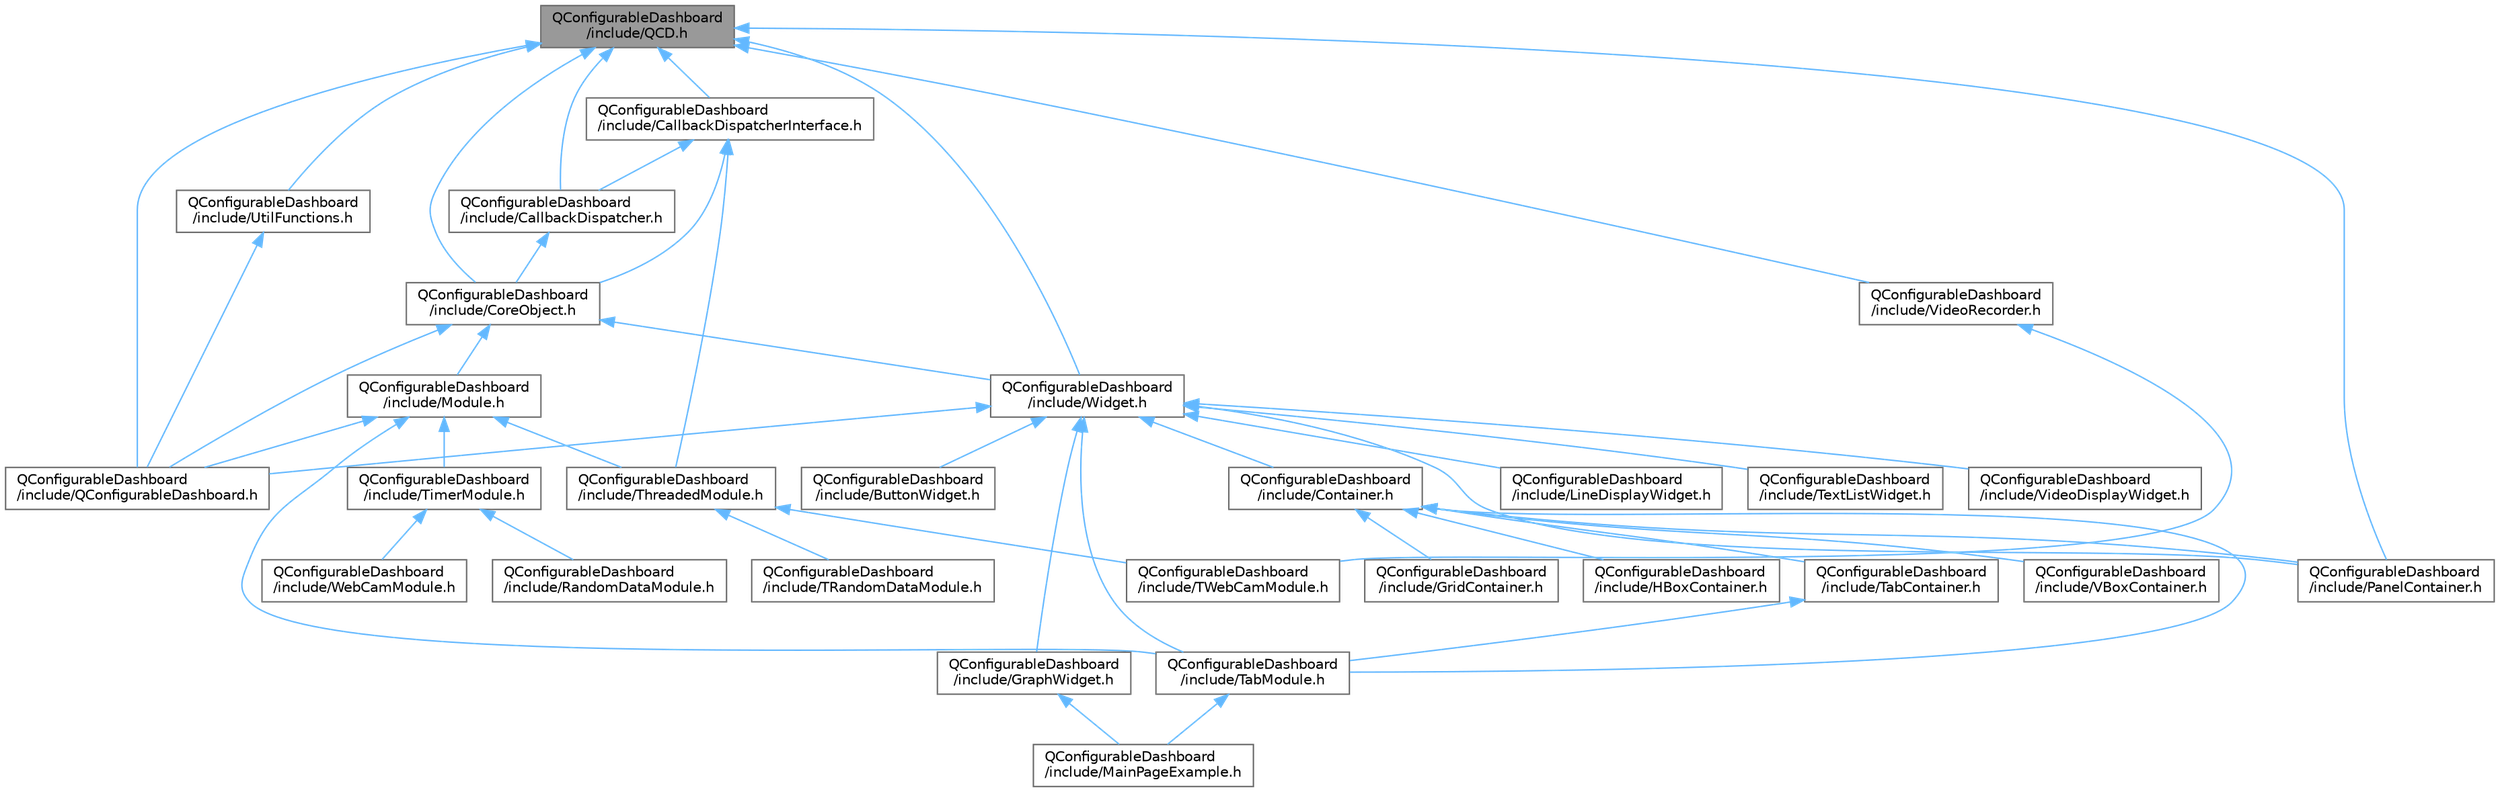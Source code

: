 digraph "QConfigurableDashboard/include/QCD.h"
{
 // LATEX_PDF_SIZE
  bgcolor="transparent";
  edge [fontname=Helvetica,fontsize=10,labelfontname=Helvetica,labelfontsize=10];
  node [fontname=Helvetica,fontsize=10,shape=box,height=0.2,width=0.4];
  Node1 [label="QConfigurableDashboard\l/include/QCD.h",height=0.2,width=0.4,color="gray40", fillcolor="grey60", style="filled", fontcolor="black",tooltip="Constants for QConfigurableDashboard."];
  Node1 -> Node2 [dir="back",color="steelblue1",style="solid"];
  Node2 [label="QConfigurableDashboard\l/include/CallbackDispatcher.h",height=0.2,width=0.4,color="grey40", fillcolor="white", style="filled",URL="$CallbackDispatcher_8h_source.html",tooltip=" "];
  Node2 -> Node3 [dir="back",color="steelblue1",style="solid"];
  Node3 [label="QConfigurableDashboard\l/include/CoreObject.h",height=0.2,width=0.4,color="grey40", fillcolor="white", style="filled",URL="$CoreObject_8h_source.html",tooltip=" "];
  Node3 -> Node4 [dir="back",color="steelblue1",style="solid"];
  Node4 [label="QConfigurableDashboard\l/include/Module.h",height=0.2,width=0.4,color="grey40", fillcolor="white", style="filled",URL="$Module_8h_source.html",tooltip=" "];
  Node4 -> Node5 [dir="back",color="steelblue1",style="solid"];
  Node5 [label="QConfigurableDashboard\l/include/QConfigurableDashboard.h",height=0.2,width=0.4,color="grey40", fillcolor="white", style="filled",URL="$QConfigurableDashboard_8h_source.html",tooltip=" "];
  Node4 -> Node6 [dir="back",color="steelblue1",style="solid"];
  Node6 [label="QConfigurableDashboard\l/include/TabModule.h",height=0.2,width=0.4,color="grey40", fillcolor="white", style="filled",URL="$TabModule_8h_source.html",tooltip=" "];
  Node6 -> Node7 [dir="back",color="steelblue1",style="solid"];
  Node7 [label="QConfigurableDashboard\l/include/MainPageExample.h",height=0.2,width=0.4,color="grey40", fillcolor="white", style="filled",URL="$MainPageExample_8h_source.html",tooltip=" "];
  Node4 -> Node8 [dir="back",color="steelblue1",style="solid"];
  Node8 [label="QConfigurableDashboard\l/include/ThreadedModule.h",height=0.2,width=0.4,color="grey40", fillcolor="white", style="filled",URL="$ThreadedModule_8h_source.html",tooltip=" "];
  Node8 -> Node9 [dir="back",color="steelblue1",style="solid"];
  Node9 [label="QConfigurableDashboard\l/include/TRandomDataModule.h",height=0.2,width=0.4,color="grey40", fillcolor="white", style="filled",URL="$TRandomDataModule_8h_source.html",tooltip=" "];
  Node8 -> Node10 [dir="back",color="steelblue1",style="solid"];
  Node10 [label="QConfigurableDashboard\l/include/TWebCamModule.h",height=0.2,width=0.4,color="grey40", fillcolor="white", style="filled",URL="$TWebCamModule_8h_source.html",tooltip=" "];
  Node4 -> Node11 [dir="back",color="steelblue1",style="solid"];
  Node11 [label="QConfigurableDashboard\l/include/TimerModule.h",height=0.2,width=0.4,color="grey40", fillcolor="white", style="filled",URL="$TimerModule_8h_source.html",tooltip=" "];
  Node11 -> Node12 [dir="back",color="steelblue1",style="solid"];
  Node12 [label="QConfigurableDashboard\l/include/RandomDataModule.h",height=0.2,width=0.4,color="grey40", fillcolor="white", style="filled",URL="$RandomDataModule_8h_source.html",tooltip=" "];
  Node11 -> Node13 [dir="back",color="steelblue1",style="solid"];
  Node13 [label="QConfigurableDashboard\l/include/WebCamModule.h",height=0.2,width=0.4,color="grey40", fillcolor="white", style="filled",URL="$WebCamModule_8h_source.html",tooltip=" "];
  Node3 -> Node5 [dir="back",color="steelblue1",style="solid"];
  Node3 -> Node14 [dir="back",color="steelblue1",style="solid"];
  Node14 [label="QConfigurableDashboard\l/include/Widget.h",height=0.2,width=0.4,color="grey40", fillcolor="white", style="filled",URL="$Widget_8h_source.html",tooltip=" "];
  Node14 -> Node15 [dir="back",color="steelblue1",style="solid"];
  Node15 [label="QConfigurableDashboard\l/include/ButtonWidget.h",height=0.2,width=0.4,color="grey40", fillcolor="white", style="filled",URL="$ButtonWidget_8h_source.html",tooltip=" "];
  Node14 -> Node16 [dir="back",color="steelblue1",style="solid"];
  Node16 [label="QConfigurableDashboard\l/include/Container.h",height=0.2,width=0.4,color="grey40", fillcolor="white", style="filled",URL="$Container_8h_source.html",tooltip=" "];
  Node16 -> Node17 [dir="back",color="steelblue1",style="solid"];
  Node17 [label="QConfigurableDashboard\l/include/GridContainer.h",height=0.2,width=0.4,color="grey40", fillcolor="white", style="filled",URL="$GridContainer_8h_source.html",tooltip=" "];
  Node16 -> Node18 [dir="back",color="steelblue1",style="solid"];
  Node18 [label="QConfigurableDashboard\l/include/HBoxContainer.h",height=0.2,width=0.4,color="grey40", fillcolor="white", style="filled",URL="$HBoxContainer_8h_source.html",tooltip=" "];
  Node16 -> Node19 [dir="back",color="steelblue1",style="solid"];
  Node19 [label="QConfigurableDashboard\l/include/PanelContainer.h",height=0.2,width=0.4,color="grey40", fillcolor="white", style="filled",URL="$PanelContainer_8h_source.html",tooltip=" "];
  Node16 -> Node20 [dir="back",color="steelblue1",style="solid"];
  Node20 [label="QConfigurableDashboard\l/include/TabContainer.h",height=0.2,width=0.4,color="grey40", fillcolor="white", style="filled",URL="$TabContainer_8h_source.html",tooltip=" "];
  Node20 -> Node6 [dir="back",color="steelblue1",style="solid"];
  Node16 -> Node6 [dir="back",color="steelblue1",style="solid"];
  Node16 -> Node21 [dir="back",color="steelblue1",style="solid"];
  Node21 [label="QConfigurableDashboard\l/include/VBoxContainer.h",height=0.2,width=0.4,color="grey40", fillcolor="white", style="filled",URL="$VBoxContainer_8h_source.html",tooltip=" "];
  Node14 -> Node22 [dir="back",color="steelblue1",style="solid"];
  Node22 [label="QConfigurableDashboard\l/include/GraphWidget.h",height=0.2,width=0.4,color="grey40", fillcolor="white", style="filled",URL="$GraphWidget_8h_source.html",tooltip=" "];
  Node22 -> Node7 [dir="back",color="steelblue1",style="solid"];
  Node14 -> Node23 [dir="back",color="steelblue1",style="solid"];
  Node23 [label="QConfigurableDashboard\l/include/LineDisplayWidget.h",height=0.2,width=0.4,color="grey40", fillcolor="white", style="filled",URL="$LineDisplayWidget_8h_source.html",tooltip=" "];
  Node14 -> Node19 [dir="back",color="steelblue1",style="solid"];
  Node14 -> Node5 [dir="back",color="steelblue1",style="solid"];
  Node14 -> Node6 [dir="back",color="steelblue1",style="solid"];
  Node14 -> Node24 [dir="back",color="steelblue1",style="solid"];
  Node24 [label="QConfigurableDashboard\l/include/TextListWidget.h",height=0.2,width=0.4,color="grey40", fillcolor="white", style="filled",URL="$TextListWidget_8h_source.html",tooltip=" "];
  Node14 -> Node25 [dir="back",color="steelblue1",style="solid"];
  Node25 [label="QConfigurableDashboard\l/include/VideoDisplayWidget.h",height=0.2,width=0.4,color="grey40", fillcolor="white", style="filled",URL="$VideoDisplayWidget_8h_source.html",tooltip=" "];
  Node1 -> Node26 [dir="back",color="steelblue1",style="solid"];
  Node26 [label="QConfigurableDashboard\l/include/CallbackDispatcherInterface.h",height=0.2,width=0.4,color="grey40", fillcolor="white", style="filled",URL="$CallbackDispatcherInterface_8h_source.html",tooltip=" "];
  Node26 -> Node2 [dir="back",color="steelblue1",style="solid"];
  Node26 -> Node3 [dir="back",color="steelblue1",style="solid"];
  Node26 -> Node8 [dir="back",color="steelblue1",style="solid"];
  Node1 -> Node3 [dir="back",color="steelblue1",style="solid"];
  Node1 -> Node19 [dir="back",color="steelblue1",style="solid"];
  Node1 -> Node5 [dir="back",color="steelblue1",style="solid"];
  Node1 -> Node27 [dir="back",color="steelblue1",style="solid"];
  Node27 [label="QConfigurableDashboard\l/include/UtilFunctions.h",height=0.2,width=0.4,color="grey40", fillcolor="white", style="filled",URL="$UtilFunctions_8h_source.html",tooltip=" "];
  Node27 -> Node5 [dir="back",color="steelblue1",style="solid"];
  Node1 -> Node28 [dir="back",color="steelblue1",style="solid"];
  Node28 [label="QConfigurableDashboard\l/include/VideoRecorder.h",height=0.2,width=0.4,color="grey40", fillcolor="white", style="filled",URL="$VideoRecorder_8h_source.html",tooltip=" "];
  Node28 -> Node10 [dir="back",color="steelblue1",style="solid"];
  Node1 -> Node14 [dir="back",color="steelblue1",style="solid"];
}
